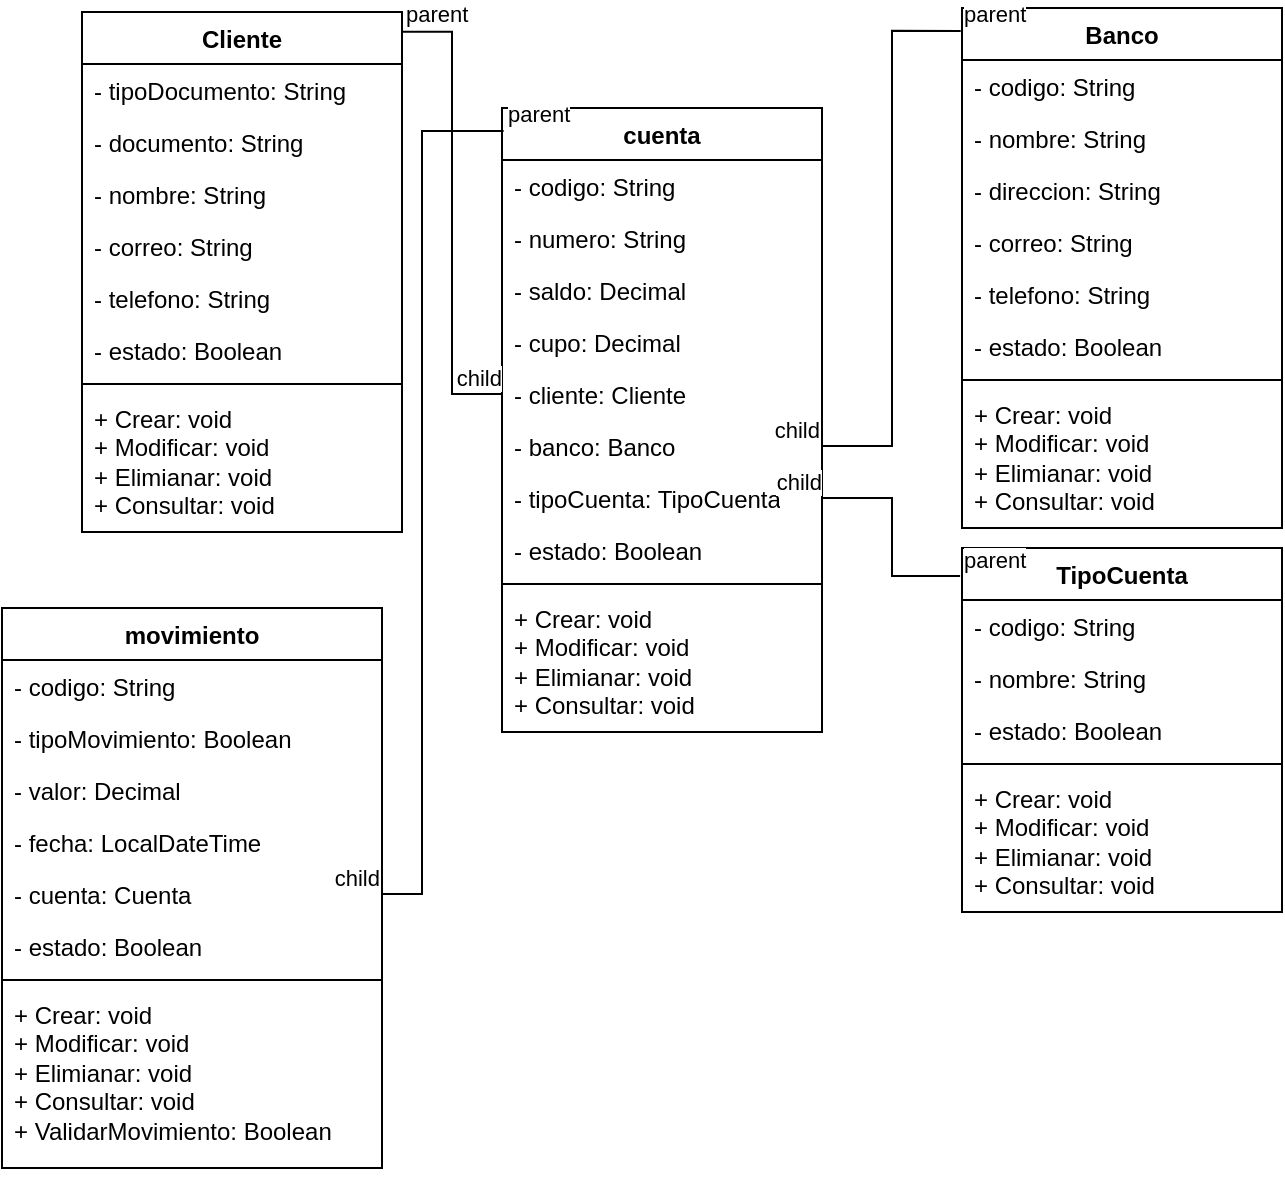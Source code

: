 <mxfile version="21.6.9" type="github">
  <diagram name="Página-1" id="rF08BQha5n41eQH3lOad">
    <mxGraphModel dx="1467" dy="813" grid="1" gridSize="10" guides="1" tooltips="1" connect="1" arrows="1" fold="1" page="1" pageScale="1" pageWidth="827" pageHeight="1169" math="0" shadow="0">
      <root>
        <mxCell id="0" />
        <mxCell id="1" parent="0" />
        <mxCell id="LcZOJFfyF_1oZH-VE9Iz-1" value="Cliente" style="swimlane;fontStyle=1;align=center;verticalAlign=top;childLayout=stackLayout;horizontal=1;startSize=26;horizontalStack=0;resizeParent=1;resizeParentMax=0;resizeLast=0;collapsible=1;marginBottom=0;whiteSpace=wrap;html=1;" vertex="1" parent="1">
          <mxGeometry x="190" y="122" width="160" height="260" as="geometry" />
        </mxCell>
        <mxCell id="LcZOJFfyF_1oZH-VE9Iz-2" value="- tipoDocumento: String" style="text;strokeColor=none;fillColor=none;align=left;verticalAlign=top;spacingLeft=4;spacingRight=4;overflow=hidden;rotatable=0;points=[[0,0.5],[1,0.5]];portConstraint=eastwest;whiteSpace=wrap;html=1;" vertex="1" parent="LcZOJFfyF_1oZH-VE9Iz-1">
          <mxGeometry y="26" width="160" height="26" as="geometry" />
        </mxCell>
        <mxCell id="LcZOJFfyF_1oZH-VE9Iz-5" value="- documento: String" style="text;strokeColor=none;fillColor=none;align=left;verticalAlign=top;spacingLeft=4;spacingRight=4;overflow=hidden;rotatable=0;points=[[0,0.5],[1,0.5]];portConstraint=eastwest;whiteSpace=wrap;html=1;" vertex="1" parent="LcZOJFfyF_1oZH-VE9Iz-1">
          <mxGeometry y="52" width="160" height="26" as="geometry" />
        </mxCell>
        <mxCell id="LcZOJFfyF_1oZH-VE9Iz-6" value="- nombre: String" style="text;strokeColor=none;fillColor=none;align=left;verticalAlign=top;spacingLeft=4;spacingRight=4;overflow=hidden;rotatable=0;points=[[0,0.5],[1,0.5]];portConstraint=eastwest;whiteSpace=wrap;html=1;" vertex="1" parent="LcZOJFfyF_1oZH-VE9Iz-1">
          <mxGeometry y="78" width="160" height="26" as="geometry" />
        </mxCell>
        <mxCell id="LcZOJFfyF_1oZH-VE9Iz-7" value="- correo: String" style="text;strokeColor=none;fillColor=none;align=left;verticalAlign=top;spacingLeft=4;spacingRight=4;overflow=hidden;rotatable=0;points=[[0,0.5],[1,0.5]];portConstraint=eastwest;whiteSpace=wrap;html=1;" vertex="1" parent="LcZOJFfyF_1oZH-VE9Iz-1">
          <mxGeometry y="104" width="160" height="26" as="geometry" />
        </mxCell>
        <mxCell id="LcZOJFfyF_1oZH-VE9Iz-8" value="- telefono: String" style="text;strokeColor=none;fillColor=none;align=left;verticalAlign=top;spacingLeft=4;spacingRight=4;overflow=hidden;rotatable=0;points=[[0,0.5],[1,0.5]];portConstraint=eastwest;whiteSpace=wrap;html=1;" vertex="1" parent="LcZOJFfyF_1oZH-VE9Iz-1">
          <mxGeometry y="130" width="160" height="26" as="geometry" />
        </mxCell>
        <mxCell id="LcZOJFfyF_1oZH-VE9Iz-9" value="- estado: Boolean" style="text;strokeColor=none;fillColor=none;align=left;verticalAlign=top;spacingLeft=4;spacingRight=4;overflow=hidden;rotatable=0;points=[[0,0.5],[1,0.5]];portConstraint=eastwest;whiteSpace=wrap;html=1;" vertex="1" parent="LcZOJFfyF_1oZH-VE9Iz-1">
          <mxGeometry y="156" width="160" height="26" as="geometry" />
        </mxCell>
        <mxCell id="LcZOJFfyF_1oZH-VE9Iz-3" value="" style="line;strokeWidth=1;fillColor=none;align=left;verticalAlign=middle;spacingTop=-1;spacingLeft=3;spacingRight=3;rotatable=0;labelPosition=right;points=[];portConstraint=eastwest;strokeColor=inherit;" vertex="1" parent="LcZOJFfyF_1oZH-VE9Iz-1">
          <mxGeometry y="182" width="160" height="8" as="geometry" />
        </mxCell>
        <mxCell id="LcZOJFfyF_1oZH-VE9Iz-4" value="+ Crear: void&lt;br&gt;+ Modificar: void&lt;br&gt;+ Elimianar: void&lt;br&gt;+ Consultar: void" style="text;strokeColor=none;fillColor=none;align=left;verticalAlign=top;spacingLeft=4;spacingRight=4;overflow=hidden;rotatable=0;points=[[0,0.5],[1,0.5]];portConstraint=eastwest;whiteSpace=wrap;html=1;" vertex="1" parent="LcZOJFfyF_1oZH-VE9Iz-1">
          <mxGeometry y="190" width="160" height="70" as="geometry" />
        </mxCell>
        <mxCell id="LcZOJFfyF_1oZH-VE9Iz-10" value="Banco" style="swimlane;fontStyle=1;align=center;verticalAlign=top;childLayout=stackLayout;horizontal=1;startSize=26;horizontalStack=0;resizeParent=1;resizeParentMax=0;resizeLast=0;collapsible=1;marginBottom=0;whiteSpace=wrap;html=1;" vertex="1" parent="1">
          <mxGeometry x="630" y="120" width="160" height="260" as="geometry" />
        </mxCell>
        <mxCell id="LcZOJFfyF_1oZH-VE9Iz-13" value="- codigo: String" style="text;strokeColor=none;fillColor=none;align=left;verticalAlign=top;spacingLeft=4;spacingRight=4;overflow=hidden;rotatable=0;points=[[0,0.5],[1,0.5]];portConstraint=eastwest;whiteSpace=wrap;html=1;" vertex="1" parent="LcZOJFfyF_1oZH-VE9Iz-10">
          <mxGeometry y="26" width="160" height="26" as="geometry" />
        </mxCell>
        <mxCell id="LcZOJFfyF_1oZH-VE9Iz-14" value="- nombre: String" style="text;strokeColor=none;fillColor=none;align=left;verticalAlign=top;spacingLeft=4;spacingRight=4;overflow=hidden;rotatable=0;points=[[0,0.5],[1,0.5]];portConstraint=eastwest;whiteSpace=wrap;html=1;" vertex="1" parent="LcZOJFfyF_1oZH-VE9Iz-10">
          <mxGeometry y="52" width="160" height="26" as="geometry" />
        </mxCell>
        <mxCell id="LcZOJFfyF_1oZH-VE9Iz-15" value="- direccion: String" style="text;strokeColor=none;fillColor=none;align=left;verticalAlign=top;spacingLeft=4;spacingRight=4;overflow=hidden;rotatable=0;points=[[0,0.5],[1,0.5]];portConstraint=eastwest;whiteSpace=wrap;html=1;" vertex="1" parent="LcZOJFfyF_1oZH-VE9Iz-10">
          <mxGeometry y="78" width="160" height="26" as="geometry" />
        </mxCell>
        <mxCell id="LcZOJFfyF_1oZH-VE9Iz-20" value="- correo: String" style="text;strokeColor=none;fillColor=none;align=left;verticalAlign=top;spacingLeft=4;spacingRight=4;overflow=hidden;rotatable=0;points=[[0,0.5],[1,0.5]];portConstraint=eastwest;whiteSpace=wrap;html=1;" vertex="1" parent="LcZOJFfyF_1oZH-VE9Iz-10">
          <mxGeometry y="104" width="160" height="26" as="geometry" />
        </mxCell>
        <mxCell id="LcZOJFfyF_1oZH-VE9Iz-19" value="- telefono: String" style="text;strokeColor=none;fillColor=none;align=left;verticalAlign=top;spacingLeft=4;spacingRight=4;overflow=hidden;rotatable=0;points=[[0,0.5],[1,0.5]];portConstraint=eastwest;whiteSpace=wrap;html=1;" vertex="1" parent="LcZOJFfyF_1oZH-VE9Iz-10">
          <mxGeometry y="130" width="160" height="26" as="geometry" />
        </mxCell>
        <mxCell id="LcZOJFfyF_1oZH-VE9Iz-16" value="- estado: Boolean" style="text;strokeColor=none;fillColor=none;align=left;verticalAlign=top;spacingLeft=4;spacingRight=4;overflow=hidden;rotatable=0;points=[[0,0.5],[1,0.5]];portConstraint=eastwest;whiteSpace=wrap;html=1;" vertex="1" parent="LcZOJFfyF_1oZH-VE9Iz-10">
          <mxGeometry y="156" width="160" height="26" as="geometry" />
        </mxCell>
        <mxCell id="LcZOJFfyF_1oZH-VE9Iz-17" value="" style="line;strokeWidth=1;fillColor=none;align=left;verticalAlign=middle;spacingTop=-1;spacingLeft=3;spacingRight=3;rotatable=0;labelPosition=right;points=[];portConstraint=eastwest;strokeColor=inherit;" vertex="1" parent="LcZOJFfyF_1oZH-VE9Iz-10">
          <mxGeometry y="182" width="160" height="8" as="geometry" />
        </mxCell>
        <mxCell id="LcZOJFfyF_1oZH-VE9Iz-18" value="+ Crear: void&lt;br&gt;+ Modificar: void&lt;br&gt;+ Elimianar: void&lt;br&gt;+ Consultar: void" style="text;strokeColor=none;fillColor=none;align=left;verticalAlign=top;spacingLeft=4;spacingRight=4;overflow=hidden;rotatable=0;points=[[0,0.5],[1,0.5]];portConstraint=eastwest;whiteSpace=wrap;html=1;" vertex="1" parent="LcZOJFfyF_1oZH-VE9Iz-10">
          <mxGeometry y="190" width="160" height="70" as="geometry" />
        </mxCell>
        <mxCell id="LcZOJFfyF_1oZH-VE9Iz-21" value="TipoCuenta" style="swimlane;fontStyle=1;align=center;verticalAlign=top;childLayout=stackLayout;horizontal=1;startSize=26;horizontalStack=0;resizeParent=1;resizeParentMax=0;resizeLast=0;collapsible=1;marginBottom=0;whiteSpace=wrap;html=1;" vertex="1" parent="1">
          <mxGeometry x="630" y="390" width="160" height="182" as="geometry" />
        </mxCell>
        <mxCell id="LcZOJFfyF_1oZH-VE9Iz-22" value="- codigo: String" style="text;strokeColor=none;fillColor=none;align=left;verticalAlign=top;spacingLeft=4;spacingRight=4;overflow=hidden;rotatable=0;points=[[0,0.5],[1,0.5]];portConstraint=eastwest;whiteSpace=wrap;html=1;" vertex="1" parent="LcZOJFfyF_1oZH-VE9Iz-21">
          <mxGeometry y="26" width="160" height="26" as="geometry" />
        </mxCell>
        <mxCell id="LcZOJFfyF_1oZH-VE9Iz-23" value="- nombre: String" style="text;strokeColor=none;fillColor=none;align=left;verticalAlign=top;spacingLeft=4;spacingRight=4;overflow=hidden;rotatable=0;points=[[0,0.5],[1,0.5]];portConstraint=eastwest;whiteSpace=wrap;html=1;" vertex="1" parent="LcZOJFfyF_1oZH-VE9Iz-21">
          <mxGeometry y="52" width="160" height="26" as="geometry" />
        </mxCell>
        <mxCell id="LcZOJFfyF_1oZH-VE9Iz-27" value="- estado: Boolean" style="text;strokeColor=none;fillColor=none;align=left;verticalAlign=top;spacingLeft=4;spacingRight=4;overflow=hidden;rotatable=0;points=[[0,0.5],[1,0.5]];portConstraint=eastwest;whiteSpace=wrap;html=1;" vertex="1" parent="LcZOJFfyF_1oZH-VE9Iz-21">
          <mxGeometry y="78" width="160" height="26" as="geometry" />
        </mxCell>
        <mxCell id="LcZOJFfyF_1oZH-VE9Iz-28" value="" style="line;strokeWidth=1;fillColor=none;align=left;verticalAlign=middle;spacingTop=-1;spacingLeft=3;spacingRight=3;rotatable=0;labelPosition=right;points=[];portConstraint=eastwest;strokeColor=inherit;" vertex="1" parent="LcZOJFfyF_1oZH-VE9Iz-21">
          <mxGeometry y="104" width="160" height="8" as="geometry" />
        </mxCell>
        <mxCell id="LcZOJFfyF_1oZH-VE9Iz-29" value="+ Crear: void&lt;br&gt;+ Modificar: void&lt;br&gt;+ Elimianar: void&lt;br&gt;+ Consultar: void" style="text;strokeColor=none;fillColor=none;align=left;verticalAlign=top;spacingLeft=4;spacingRight=4;overflow=hidden;rotatable=0;points=[[0,0.5],[1,0.5]];portConstraint=eastwest;whiteSpace=wrap;html=1;" vertex="1" parent="LcZOJFfyF_1oZH-VE9Iz-21">
          <mxGeometry y="112" width="160" height="70" as="geometry" />
        </mxCell>
        <mxCell id="LcZOJFfyF_1oZH-VE9Iz-30" value="cuenta" style="swimlane;fontStyle=1;align=center;verticalAlign=top;childLayout=stackLayout;horizontal=1;startSize=26;horizontalStack=0;resizeParent=1;resizeParentMax=0;resizeLast=0;collapsible=1;marginBottom=0;whiteSpace=wrap;html=1;" vertex="1" parent="1">
          <mxGeometry x="400" y="170" width="160" height="312" as="geometry" />
        </mxCell>
        <mxCell id="LcZOJFfyF_1oZH-VE9Iz-31" value="- codigo: String" style="text;strokeColor=none;fillColor=none;align=left;verticalAlign=top;spacingLeft=4;spacingRight=4;overflow=hidden;rotatable=0;points=[[0,0.5],[1,0.5]];portConstraint=eastwest;whiteSpace=wrap;html=1;" vertex="1" parent="LcZOJFfyF_1oZH-VE9Iz-30">
          <mxGeometry y="26" width="160" height="26" as="geometry" />
        </mxCell>
        <mxCell id="LcZOJFfyF_1oZH-VE9Iz-32" value="- numero: String" style="text;strokeColor=none;fillColor=none;align=left;verticalAlign=top;spacingLeft=4;spacingRight=4;overflow=hidden;rotatable=0;points=[[0,0.5],[1,0.5]];portConstraint=eastwest;whiteSpace=wrap;html=1;" vertex="1" parent="LcZOJFfyF_1oZH-VE9Iz-30">
          <mxGeometry y="52" width="160" height="26" as="geometry" />
        </mxCell>
        <mxCell id="LcZOJFfyF_1oZH-VE9Iz-36" value="- saldo: Decimal" style="text;strokeColor=none;fillColor=none;align=left;verticalAlign=top;spacingLeft=4;spacingRight=4;overflow=hidden;rotatable=0;points=[[0,0.5],[1,0.5]];portConstraint=eastwest;whiteSpace=wrap;html=1;" vertex="1" parent="LcZOJFfyF_1oZH-VE9Iz-30">
          <mxGeometry y="78" width="160" height="26" as="geometry" />
        </mxCell>
        <mxCell id="LcZOJFfyF_1oZH-VE9Iz-37" value="- cupo: Decimal" style="text;strokeColor=none;fillColor=none;align=left;verticalAlign=top;spacingLeft=4;spacingRight=4;overflow=hidden;rotatable=0;points=[[0,0.5],[1,0.5]];portConstraint=eastwest;whiteSpace=wrap;html=1;" vertex="1" parent="LcZOJFfyF_1oZH-VE9Iz-30">
          <mxGeometry y="104" width="160" height="26" as="geometry" />
        </mxCell>
        <mxCell id="LcZOJFfyF_1oZH-VE9Iz-38" value="- cliente: Cliente" style="text;strokeColor=none;fillColor=none;align=left;verticalAlign=top;spacingLeft=4;spacingRight=4;overflow=hidden;rotatable=0;points=[[0,0.5],[1,0.5]];portConstraint=eastwest;whiteSpace=wrap;html=1;" vertex="1" parent="LcZOJFfyF_1oZH-VE9Iz-30">
          <mxGeometry y="130" width="160" height="26" as="geometry" />
        </mxCell>
        <mxCell id="LcZOJFfyF_1oZH-VE9Iz-39" value="- banco: Banco" style="text;strokeColor=none;fillColor=none;align=left;verticalAlign=top;spacingLeft=4;spacingRight=4;overflow=hidden;rotatable=0;points=[[0,0.5],[1,0.5]];portConstraint=eastwest;whiteSpace=wrap;html=1;" vertex="1" parent="LcZOJFfyF_1oZH-VE9Iz-30">
          <mxGeometry y="156" width="160" height="26" as="geometry" />
        </mxCell>
        <mxCell id="LcZOJFfyF_1oZH-VE9Iz-40" value="- tipoCuenta: TipoCuenta" style="text;strokeColor=none;fillColor=none;align=left;verticalAlign=top;spacingLeft=4;spacingRight=4;overflow=hidden;rotatable=0;points=[[0,0.5],[1,0.5]];portConstraint=eastwest;whiteSpace=wrap;html=1;" vertex="1" parent="LcZOJFfyF_1oZH-VE9Iz-30">
          <mxGeometry y="182" width="160" height="26" as="geometry" />
        </mxCell>
        <mxCell id="LcZOJFfyF_1oZH-VE9Iz-33" value="- estado: Boolean" style="text;strokeColor=none;fillColor=none;align=left;verticalAlign=top;spacingLeft=4;spacingRight=4;overflow=hidden;rotatable=0;points=[[0,0.5],[1,0.5]];portConstraint=eastwest;whiteSpace=wrap;html=1;" vertex="1" parent="LcZOJFfyF_1oZH-VE9Iz-30">
          <mxGeometry y="208" width="160" height="26" as="geometry" />
        </mxCell>
        <mxCell id="LcZOJFfyF_1oZH-VE9Iz-34" value="" style="line;strokeWidth=1;fillColor=none;align=left;verticalAlign=middle;spacingTop=-1;spacingLeft=3;spacingRight=3;rotatable=0;labelPosition=right;points=[];portConstraint=eastwest;strokeColor=inherit;" vertex="1" parent="LcZOJFfyF_1oZH-VE9Iz-30">
          <mxGeometry y="234" width="160" height="8" as="geometry" />
        </mxCell>
        <mxCell id="LcZOJFfyF_1oZH-VE9Iz-35" value="+ Crear: void&lt;br&gt;+ Modificar: void&lt;br&gt;+ Elimianar: void&lt;br&gt;+ Consultar: void" style="text;strokeColor=none;fillColor=none;align=left;verticalAlign=top;spacingLeft=4;spacingRight=4;overflow=hidden;rotatable=0;points=[[0,0.5],[1,0.5]];portConstraint=eastwest;whiteSpace=wrap;html=1;" vertex="1" parent="LcZOJFfyF_1oZH-VE9Iz-30">
          <mxGeometry y="242" width="160" height="70" as="geometry" />
        </mxCell>
        <mxCell id="LcZOJFfyF_1oZH-VE9Iz-41" value="" style="endArrow=none;html=1;edgeStyle=orthogonalEdgeStyle;rounded=0;exitX=0.999;exitY=0.038;exitDx=0;exitDy=0;exitPerimeter=0;entryX=0;entryY=0.5;entryDx=0;entryDy=0;" edge="1" parent="1" source="LcZOJFfyF_1oZH-VE9Iz-1" target="LcZOJFfyF_1oZH-VE9Iz-38">
          <mxGeometry relative="1" as="geometry">
            <mxPoint x="420" y="320" as="sourcePoint" />
            <mxPoint x="580" y="320" as="targetPoint" />
          </mxGeometry>
        </mxCell>
        <mxCell id="LcZOJFfyF_1oZH-VE9Iz-42" value="parent" style="edgeLabel;resizable=0;html=1;align=left;verticalAlign=bottom;" connectable="0" vertex="1" parent="LcZOJFfyF_1oZH-VE9Iz-41">
          <mxGeometry x="-1" relative="1" as="geometry" />
        </mxCell>
        <mxCell id="LcZOJFfyF_1oZH-VE9Iz-43" value="child" style="edgeLabel;resizable=0;html=1;align=right;verticalAlign=bottom;" connectable="0" vertex="1" parent="LcZOJFfyF_1oZH-VE9Iz-41">
          <mxGeometry x="1" relative="1" as="geometry" />
        </mxCell>
        <mxCell id="LcZOJFfyF_1oZH-VE9Iz-45" value="" style="endArrow=none;html=1;edgeStyle=orthogonalEdgeStyle;rounded=0;exitX=-0.004;exitY=0.044;exitDx=0;exitDy=0;exitPerimeter=0;entryX=1;entryY=0.5;entryDx=0;entryDy=0;" edge="1" parent="1" source="LcZOJFfyF_1oZH-VE9Iz-10" target="LcZOJFfyF_1oZH-VE9Iz-39">
          <mxGeometry relative="1" as="geometry">
            <mxPoint x="380" y="200" as="sourcePoint" />
            <mxPoint x="540" y="200" as="targetPoint" />
          </mxGeometry>
        </mxCell>
        <mxCell id="LcZOJFfyF_1oZH-VE9Iz-46" value="parent" style="edgeLabel;resizable=0;html=1;align=left;verticalAlign=bottom;" connectable="0" vertex="1" parent="LcZOJFfyF_1oZH-VE9Iz-45">
          <mxGeometry x="-1" relative="1" as="geometry" />
        </mxCell>
        <mxCell id="LcZOJFfyF_1oZH-VE9Iz-47" value="child" style="edgeLabel;resizable=0;html=1;align=right;verticalAlign=bottom;" connectable="0" vertex="1" parent="LcZOJFfyF_1oZH-VE9Iz-45">
          <mxGeometry x="1" relative="1" as="geometry" />
        </mxCell>
        <mxCell id="LcZOJFfyF_1oZH-VE9Iz-52" value="" style="endArrow=none;html=1;edgeStyle=orthogonalEdgeStyle;rounded=0;exitX=-0.006;exitY=0.077;exitDx=0;exitDy=0;exitPerimeter=0;entryX=1;entryY=0.5;entryDx=0;entryDy=0;" edge="1" parent="1" source="LcZOJFfyF_1oZH-VE9Iz-21" target="LcZOJFfyF_1oZH-VE9Iz-40">
          <mxGeometry relative="1" as="geometry">
            <mxPoint x="470" y="380" as="sourcePoint" />
            <mxPoint x="580" y="420" as="targetPoint" />
          </mxGeometry>
        </mxCell>
        <mxCell id="LcZOJFfyF_1oZH-VE9Iz-53" value="parent" style="edgeLabel;resizable=0;html=1;align=left;verticalAlign=bottom;" connectable="0" vertex="1" parent="LcZOJFfyF_1oZH-VE9Iz-52">
          <mxGeometry x="-1" relative="1" as="geometry" />
        </mxCell>
        <mxCell id="LcZOJFfyF_1oZH-VE9Iz-54" value="child" style="edgeLabel;resizable=0;html=1;align=right;verticalAlign=bottom;" connectable="0" vertex="1" parent="LcZOJFfyF_1oZH-VE9Iz-52">
          <mxGeometry x="1" relative="1" as="geometry" />
        </mxCell>
        <mxCell id="LcZOJFfyF_1oZH-VE9Iz-55" value="movimiento" style="swimlane;fontStyle=1;align=center;verticalAlign=top;childLayout=stackLayout;horizontal=1;startSize=26;horizontalStack=0;resizeParent=1;resizeParentMax=0;resizeLast=0;collapsible=1;marginBottom=0;whiteSpace=wrap;html=1;" vertex="1" parent="1">
          <mxGeometry x="150" y="420" width="190" height="280" as="geometry" />
        </mxCell>
        <mxCell id="LcZOJFfyF_1oZH-VE9Iz-56" value="- codigo: String" style="text;strokeColor=none;fillColor=none;align=left;verticalAlign=top;spacingLeft=4;spacingRight=4;overflow=hidden;rotatable=0;points=[[0,0.5],[1,0.5]];portConstraint=eastwest;whiteSpace=wrap;html=1;" vertex="1" parent="LcZOJFfyF_1oZH-VE9Iz-55">
          <mxGeometry y="26" width="190" height="26" as="geometry" />
        </mxCell>
        <mxCell id="LcZOJFfyF_1oZH-VE9Iz-57" value="- tipoMovimiento: Boolean" style="text;strokeColor=none;fillColor=none;align=left;verticalAlign=top;spacingLeft=4;spacingRight=4;overflow=hidden;rotatable=0;points=[[0,0.5],[1,0.5]];portConstraint=eastwest;whiteSpace=wrap;html=1;" vertex="1" parent="LcZOJFfyF_1oZH-VE9Iz-55">
          <mxGeometry y="52" width="190" height="26" as="geometry" />
        </mxCell>
        <mxCell id="LcZOJFfyF_1oZH-VE9Iz-58" value="- valor: Decimal" style="text;strokeColor=none;fillColor=none;align=left;verticalAlign=top;spacingLeft=4;spacingRight=4;overflow=hidden;rotatable=0;points=[[0,0.5],[1,0.5]];portConstraint=eastwest;whiteSpace=wrap;html=1;" vertex="1" parent="LcZOJFfyF_1oZH-VE9Iz-55">
          <mxGeometry y="78" width="190" height="26" as="geometry" />
        </mxCell>
        <mxCell id="LcZOJFfyF_1oZH-VE9Iz-61" value="- fecha: LocalDateTime" style="text;strokeColor=none;fillColor=none;align=left;verticalAlign=top;spacingLeft=4;spacingRight=4;overflow=hidden;rotatable=0;points=[[0,0.5],[1,0.5]];portConstraint=eastwest;whiteSpace=wrap;html=1;" vertex="1" parent="LcZOJFfyF_1oZH-VE9Iz-55">
          <mxGeometry y="104" width="190" height="26" as="geometry" />
        </mxCell>
        <mxCell id="LcZOJFfyF_1oZH-VE9Iz-62" value="- cuenta: Cuenta" style="text;strokeColor=none;fillColor=none;align=left;verticalAlign=top;spacingLeft=4;spacingRight=4;overflow=hidden;rotatable=0;points=[[0,0.5],[1,0.5]];portConstraint=eastwest;whiteSpace=wrap;html=1;" vertex="1" parent="LcZOJFfyF_1oZH-VE9Iz-55">
          <mxGeometry y="130" width="190" height="26" as="geometry" />
        </mxCell>
        <mxCell id="LcZOJFfyF_1oZH-VE9Iz-63" value="- estado: Boolean" style="text;strokeColor=none;fillColor=none;align=left;verticalAlign=top;spacingLeft=4;spacingRight=4;overflow=hidden;rotatable=0;points=[[0,0.5],[1,0.5]];portConstraint=eastwest;whiteSpace=wrap;html=1;" vertex="1" parent="LcZOJFfyF_1oZH-VE9Iz-55">
          <mxGeometry y="156" width="190" height="26" as="geometry" />
        </mxCell>
        <mxCell id="LcZOJFfyF_1oZH-VE9Iz-64" value="" style="line;strokeWidth=1;fillColor=none;align=left;verticalAlign=middle;spacingTop=-1;spacingLeft=3;spacingRight=3;rotatable=0;labelPosition=right;points=[];portConstraint=eastwest;strokeColor=inherit;" vertex="1" parent="LcZOJFfyF_1oZH-VE9Iz-55">
          <mxGeometry y="182" width="190" height="8" as="geometry" />
        </mxCell>
        <mxCell id="LcZOJFfyF_1oZH-VE9Iz-65" value="+ Crear: void&lt;br&gt;+ Modificar: void&lt;br&gt;+ Elimianar: void&lt;br&gt;+ Consultar: void&lt;br&gt;+ ValidarMovimiento: Boolean" style="text;strokeColor=none;fillColor=none;align=left;verticalAlign=top;spacingLeft=4;spacingRight=4;overflow=hidden;rotatable=0;points=[[0,0.5],[1,0.5]];portConstraint=eastwest;whiteSpace=wrap;html=1;" vertex="1" parent="LcZOJFfyF_1oZH-VE9Iz-55">
          <mxGeometry y="190" width="190" height="90" as="geometry" />
        </mxCell>
        <mxCell id="LcZOJFfyF_1oZH-VE9Iz-66" value="" style="endArrow=none;html=1;edgeStyle=orthogonalEdgeStyle;rounded=0;entryX=1;entryY=0.5;entryDx=0;entryDy=0;exitX=0.005;exitY=0.037;exitDx=0;exitDy=0;exitPerimeter=0;" edge="1" parent="1" source="LcZOJFfyF_1oZH-VE9Iz-30" target="LcZOJFfyF_1oZH-VE9Iz-62">
          <mxGeometry relative="1" as="geometry">
            <mxPoint x="370" y="280" as="sourcePoint" />
            <mxPoint x="290" y="410" as="targetPoint" />
            <Array as="points">
              <mxPoint x="360" y="182" />
              <mxPoint x="360" y="563" />
            </Array>
          </mxGeometry>
        </mxCell>
        <mxCell id="LcZOJFfyF_1oZH-VE9Iz-67" value="parent" style="edgeLabel;resizable=0;html=1;align=left;verticalAlign=bottom;" connectable="0" vertex="1" parent="LcZOJFfyF_1oZH-VE9Iz-66">
          <mxGeometry x="-1" relative="1" as="geometry" />
        </mxCell>
        <mxCell id="LcZOJFfyF_1oZH-VE9Iz-68" value="child" style="edgeLabel;resizable=0;html=1;align=right;verticalAlign=bottom;" connectable="0" vertex="1" parent="LcZOJFfyF_1oZH-VE9Iz-66">
          <mxGeometry x="1" relative="1" as="geometry" />
        </mxCell>
      </root>
    </mxGraphModel>
  </diagram>
</mxfile>
